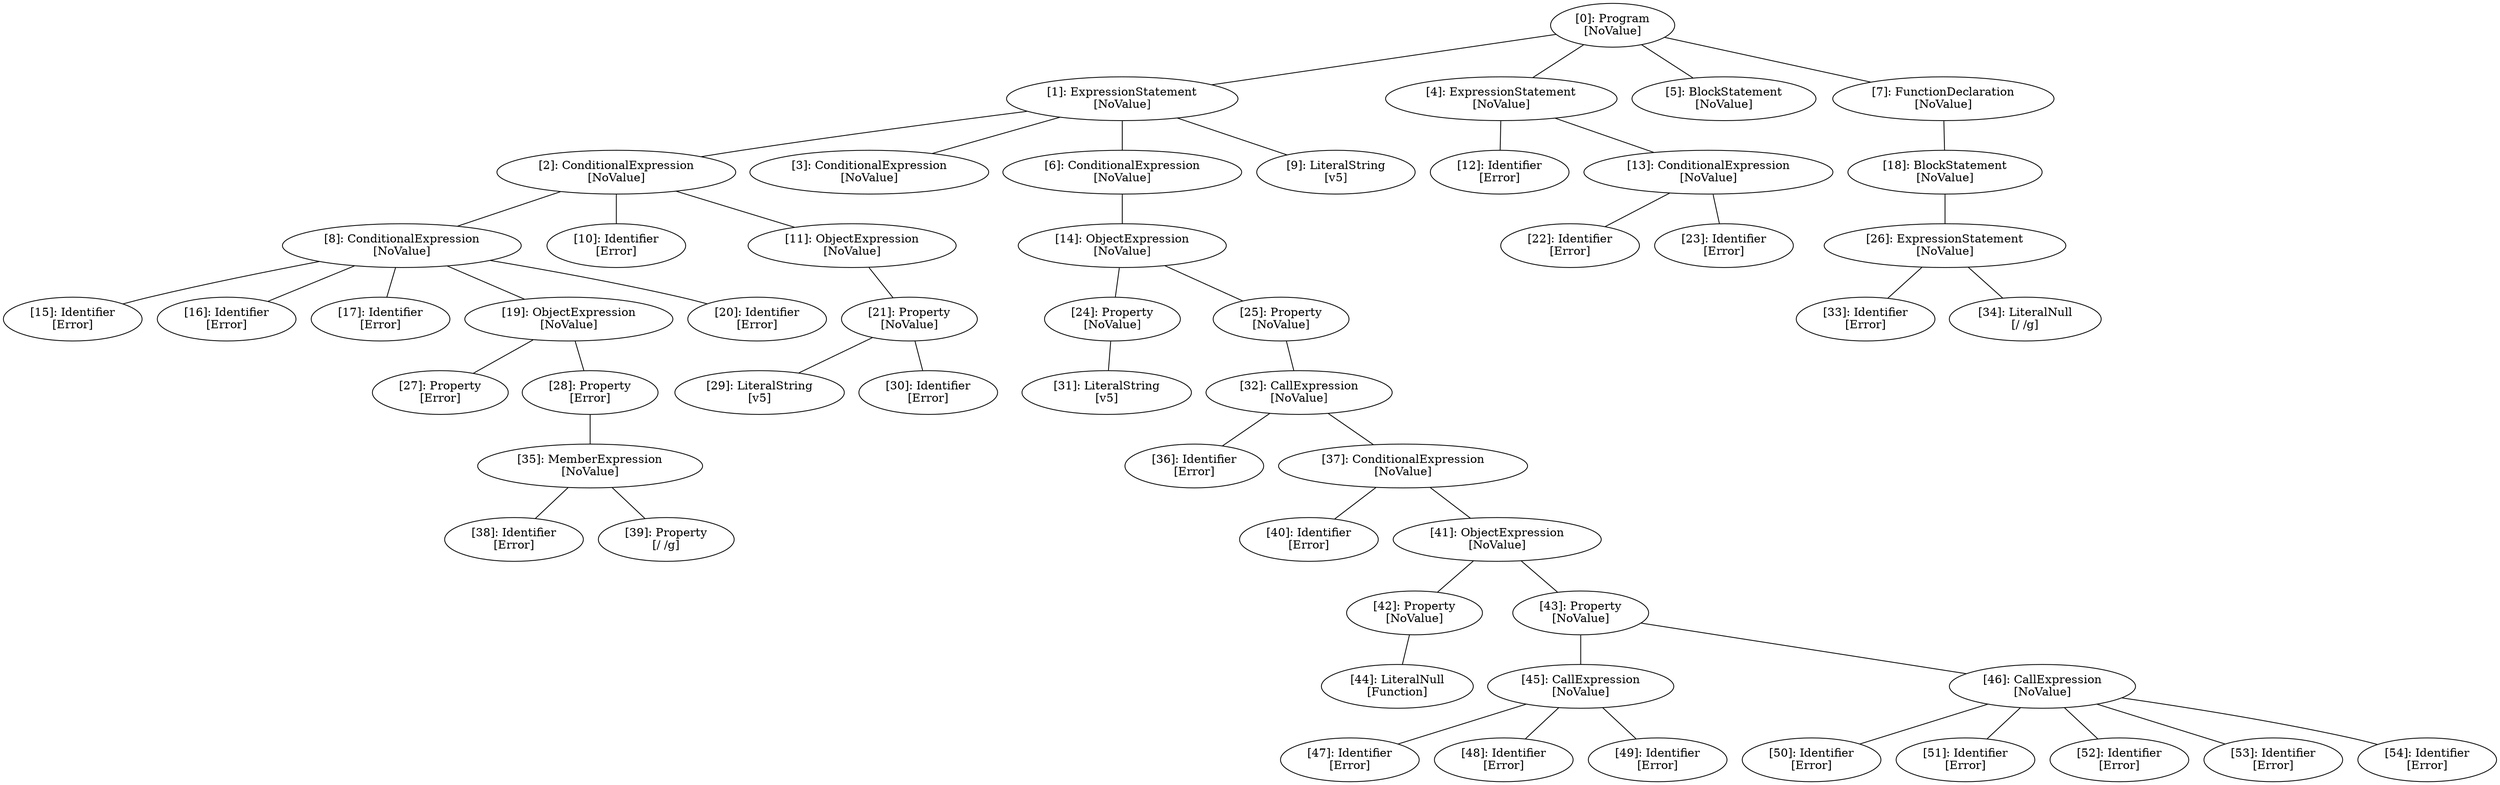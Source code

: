 // Result
graph {
	0 [label="[0]: Program
[NoValue]"]
	1 [label="[1]: ExpressionStatement
[NoValue]"]
	2 [label="[2]: ConditionalExpression
[NoValue]"]
	3 [label="[3]: ConditionalExpression
[NoValue]"]
	4 [label="[4]: ExpressionStatement
[NoValue]"]
	5 [label="[5]: BlockStatement
[NoValue]"]
	6 [label="[6]: ConditionalExpression
[NoValue]"]
	7 [label="[7]: FunctionDeclaration
[NoValue]"]
	8 [label="[8]: ConditionalExpression
[NoValue]"]
	9 [label="[9]: LiteralString
[v5]"]
	10 [label="[10]: Identifier
[Error]"]
	11 [label="[11]: ObjectExpression
[NoValue]"]
	12 [label="[12]: Identifier
[Error]"]
	13 [label="[13]: ConditionalExpression
[NoValue]"]
	14 [label="[14]: ObjectExpression
[NoValue]"]
	15 [label="[15]: Identifier
[Error]"]
	16 [label="[16]: Identifier
[Error]"]
	17 [label="[17]: Identifier
[Error]"]
	18 [label="[18]: BlockStatement
[NoValue]"]
	19 [label="[19]: ObjectExpression
[NoValue]"]
	20 [label="[20]: Identifier
[Error]"]
	21 [label="[21]: Property
[NoValue]"]
	22 [label="[22]: Identifier
[Error]"]
	23 [label="[23]: Identifier
[Error]"]
	24 [label="[24]: Property
[NoValue]"]
	25 [label="[25]: Property
[NoValue]"]
	26 [label="[26]: ExpressionStatement
[NoValue]"]
	27 [label="[27]: Property
[Error]"]
	28 [label="[28]: Property
[Error]"]
	29 [label="[29]: LiteralString
[v5]"]
	30 [label="[30]: Identifier
[Error]"]
	31 [label="[31]: LiteralString
[v5]"]
	32 [label="[32]: CallExpression
[NoValue]"]
	33 [label="[33]: Identifier
[Error]"]
	34 [label="[34]: LiteralNull
[/ /g]"]
	35 [label="[35]: MemberExpression
[NoValue]"]
	36 [label="[36]: Identifier
[Error]"]
	37 [label="[37]: ConditionalExpression
[NoValue]"]
	38 [label="[38]: Identifier
[Error]"]
	39 [label="[39]: Property
[/ /g]"]
	40 [label="[40]: Identifier
[Error]"]
	41 [label="[41]: ObjectExpression
[NoValue]"]
	42 [label="[42]: Property
[NoValue]"]
	43 [label="[43]: Property
[NoValue]"]
	44 [label="[44]: LiteralNull
[Function]"]
	45 [label="[45]: CallExpression
[NoValue]"]
	46 [label="[46]: CallExpression
[NoValue]"]
	47 [label="[47]: Identifier
[Error]"]
	48 [label="[48]: Identifier
[Error]"]
	49 [label="[49]: Identifier
[Error]"]
	50 [label="[50]: Identifier
[Error]"]
	51 [label="[51]: Identifier
[Error]"]
	52 [label="[52]: Identifier
[Error]"]
	53 [label="[53]: Identifier
[Error]"]
	54 [label="[54]: Identifier
[Error]"]
	0 -- 1
	0 -- 4
	0 -- 5
	0 -- 7
	1 -- 2
	1 -- 3
	1 -- 6
	1 -- 9
	2 -- 8
	2 -- 10
	2 -- 11
	4 -- 12
	4 -- 13
	6 -- 14
	7 -- 18
	8 -- 15
	8 -- 16
	8 -- 17
	8 -- 19
	8 -- 20
	11 -- 21
	13 -- 22
	13 -- 23
	14 -- 24
	14 -- 25
	18 -- 26
	19 -- 27
	19 -- 28
	21 -- 29
	21 -- 30
	24 -- 31
	25 -- 32
	26 -- 33
	26 -- 34
	28 -- 35
	32 -- 36
	32 -- 37
	35 -- 38
	35 -- 39
	37 -- 40
	37 -- 41
	41 -- 42
	41 -- 43
	42 -- 44
	43 -- 45
	43 -- 46
	45 -- 47
	45 -- 48
	45 -- 49
	46 -- 50
	46 -- 51
	46 -- 52
	46 -- 53
	46 -- 54
}
